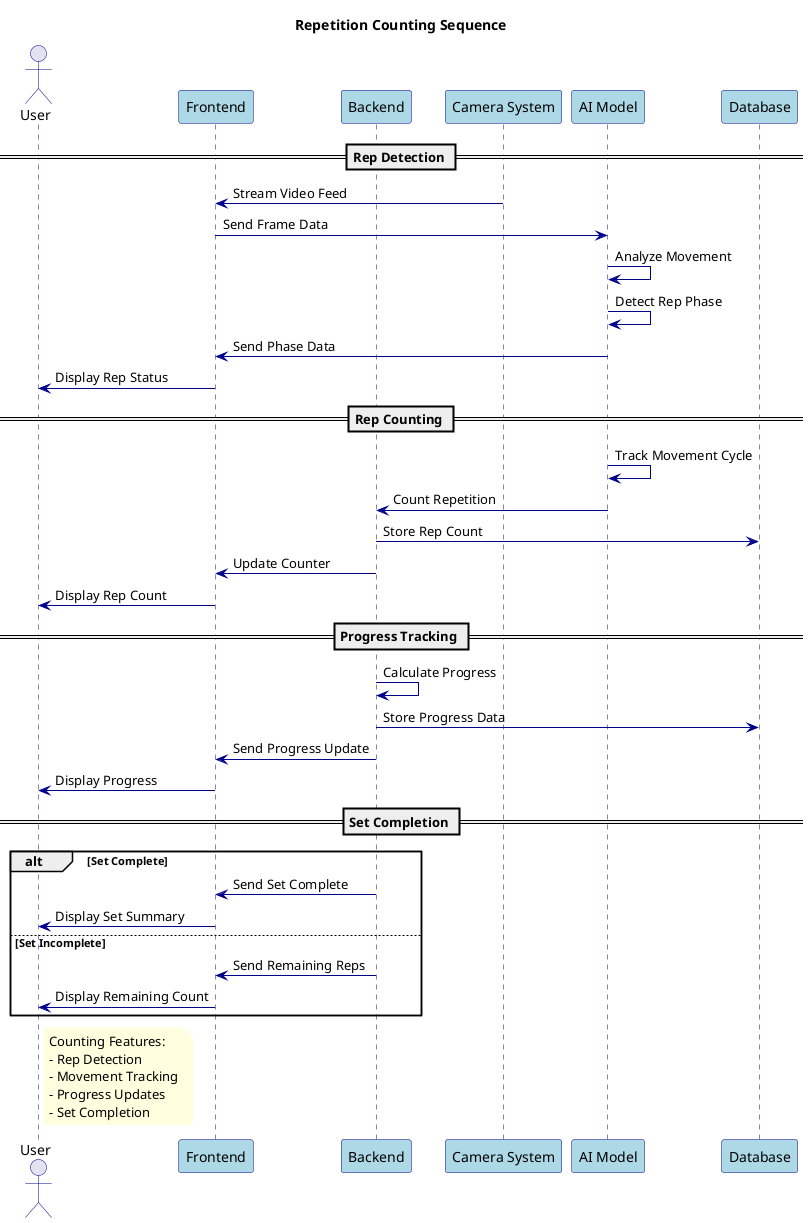 @startuml RepetitionCounting

' Styling
skinparam backgroundColor white
skinparam sequence {
    ArrowColor DarkBlue
    ActorBorderColor DarkBlue
    LifeLineBorderColor DarkBlue
    ParticipantBorderColor DarkBlue
    ParticipantBackgroundColor LightBlue
}
skinparam note {
    BackgroundColor LightYellow
    BorderColor DarkYellow
    FontColor Black
}

title Repetition Counting Sequence

actor User
participant "Frontend" as FE
participant "Backend" as BE
participant "Camera System" as CS
participant "AI Model" as AI
participant "Database" as DB

== Rep Detection ==

CS -> FE: Stream Video Feed
FE -> AI: Send Frame Data
AI -> AI: Analyze Movement
AI -> AI: Detect Rep Phase
AI -> FE: Send Phase Data
FE -> User: Display Rep Status

== Rep Counting ==

AI -> AI: Track Movement Cycle
AI -> BE: Count Repetition
BE -> DB: Store Rep Count
BE -> FE: Update Counter
FE -> User: Display Rep Count

== Progress Tracking ==

BE -> BE: Calculate Progress
BE -> DB: Store Progress Data
BE -> FE: Send Progress Update
FE -> User: Display Progress

== Set Completion ==

alt Set Complete
    BE -> FE: Send Set Complete
    FE -> User: Display Set Summary
else Set Incomplete
    BE -> FE: Send Remaining Reps
    FE -> User: Display Remaining Count
end

note right of User
  Counting Features:
  - Rep Detection
  - Movement Tracking
  - Progress Updates
  - Set Completion
end note

@enduml 
